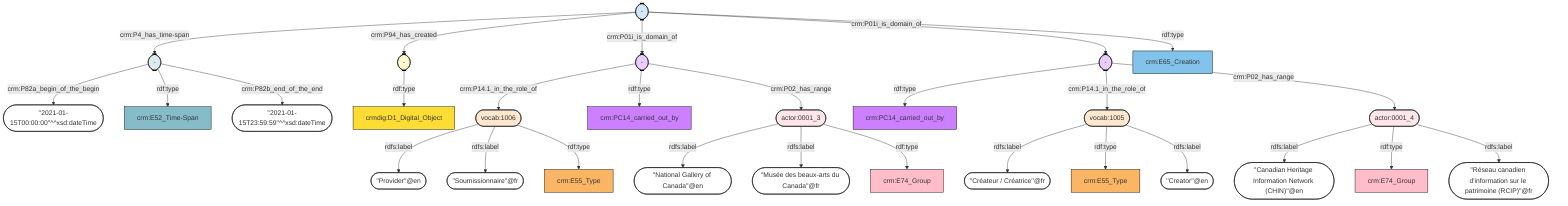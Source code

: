 flowchart TD
classDef Literal fill:#ffffff,stroke:#000000;
classDef Literal_URI fill:,stroke:;
classDef E1_CRM_Entity fill:#ffffff,stroke:#000000;
classDef E1_CRM_Entity_URI fill:#ffffff,stroke:#000000;
classDef E2_Temporal_Entity fill:#82c3ec,stroke:#000000;
classDef E2_Temporal_Entity_URI fill:#d2e9f9,stroke:#000000;
classDef E55_Type fill:#fab565,stroke:#000000;
classDef E55_Type_URI fill:#fde7ce,stroke:#000000;
classDef E52_Time-Span fill:#86bcc8,stroke:#000000;
classDef E52_Time-Span_URI fill:#dcebef,stroke:#000000;
classDef E41_Appellation fill:#fef3ba,stroke:#000000;
classDef E41_Appellation_URI fill:#fffae6,stroke:#000000;
classDef E53_Place fill:#94cc7d,stroke:#000000;
classDef E53_Place_URI fill:#e1f1da,stroke:#000000;
classDef E77_Persistent_Item fill:#ffffff,stroke:#000000;
classDef E77_Persistent_Item_URI fill:#ffffff,stroke:#000000;
classDef E28_Conceptual_Object fill:#fddc34,stroke:#000000;
classDef E28_Conceptual_Object_URI fill:#fef6cd,stroke:#000000;
classDef E18_Physical_Thing fill:#e1ba9c,stroke:#000000;
classDef E18_Physical_Thing_URI fill:#f3e5d8,stroke:#000000;
classDef E39_Actor fill:#ffbdca,stroke:#000000;
classDef E39_Actor_URI fill:#ffe6eb,stroke:#000000;
classDef PC0_Typed_CRM_Property fill:#cc80ff,stroke:#000000;
classDef PC0_Typed_CRM_Property_URI fill:#ebccff,stroke:#000000;
classDef Multi fill:#cccccc,stroke:#000000;
classDef Multi_URI fill:#cccccc,stroke:#000000;
0(["vocab:1005"]) -->|rdfs:label| 1(["''Créateur / Créatrice''@fr"]):::Literal
2(["-"]) -->|crm:P82a_begin_of_the_begin| 3(["''2021-01-15T00:00:00''^^xsd:dateTime"]):::Literal
4(["vocab:1006"]) -->|rdfs:label| 5(["''Provider''@en"]):::Literal
6(["-"]) -->|crm:P14.1_in_the_role_of| 4(["vocab:1006"])
0(["vocab:1005"]):::E55_Type_URI -->|rdf:type| 7["crm:E55_Type"]:::E55_Type
8(["actor:0001_4"]) -->|rdfs:label| 9(["''Canadian Heritage Information Network (CHIN)''@en"]):::Literal
10(["-"]) -->|crm:P4_has_time-span| 2(["-"])
4(["vocab:1006"]) -->|rdfs:label| 11(["''Soumissionnaire''@fr"]):::Literal
12(["-"]):::PC0_Typed_CRM_Property_URI -->|rdf:type| 13["crm:PC14_carried_out_by"]:::PC0_Typed_CRM_Property
14(["-"]):::E28_Conceptual_Object_URI -->|rdf:type| 15["crmdig:D1_Digital_Object"]:::E28_Conceptual_Object
12(["-"]) -->|crm:P14.1_in_the_role_of| 0(["vocab:1005"])
10(["-"]) -->|crm:P94_has_created| 14(["-"])
16(["actor:0001_3"]) -->|rdfs:label| 17(["''National Gallery of Canada''@en"]):::Literal
0(["vocab:1005"]) -->|rdfs:label| 18(["''Creator''@en"]):::Literal
2(["-"]):::E52_Time-Span_URI -->|rdf:type| 19["crm:E52_Time-Span"]:::E52_Time-Span
12(["-"]) -->|crm:P02_has_range| 8(["actor:0001_4"])
10(["-"]) -->|crm:P01i_is_domain_of| 6(["-"])
10(["-"]) -->|crm:P01i_is_domain_of| 12(["-"])
6(["-"]):::PC0_Typed_CRM_Property_URI -->|rdf:type| 20["crm:PC14_carried_out_by"]:::PC0_Typed_CRM_Property
16(["actor:0001_3"]) -->|rdfs:label| 21(["''Musée des beaux-arts du Canada''@fr"]):::Literal
2(["-"]) -->|crm:P82b_end_of_the_end| 22(["''2021-01-15T23:59:59''^^xsd:dateTime"]):::Literal
8(["actor:0001_4"]):::E39_Actor_URI -->|rdf:type| 23["crm:E74_Group"]:::E39_Actor
10(["-"]):::E2_Temporal_Entity_URI -->|rdf:type| 24["crm:E65_Creation"]:::E2_Temporal_Entity
6(["-"]) -->|crm:P02_has_range| 16(["actor:0001_3"])
4(["vocab:1006"]):::E55_Type_URI -->|rdf:type| 25["crm:E55_Type"]:::E55_Type
16(["actor:0001_3"]):::E39_Actor_URI -->|rdf:type| 26["crm:E74_Group"]:::E39_Actor
8(["actor:0001_4"]) -->|rdfs:label| 27(["''Réseau canadien d'information sur le patrimoine (RCIP)''@fr"]):::Literal